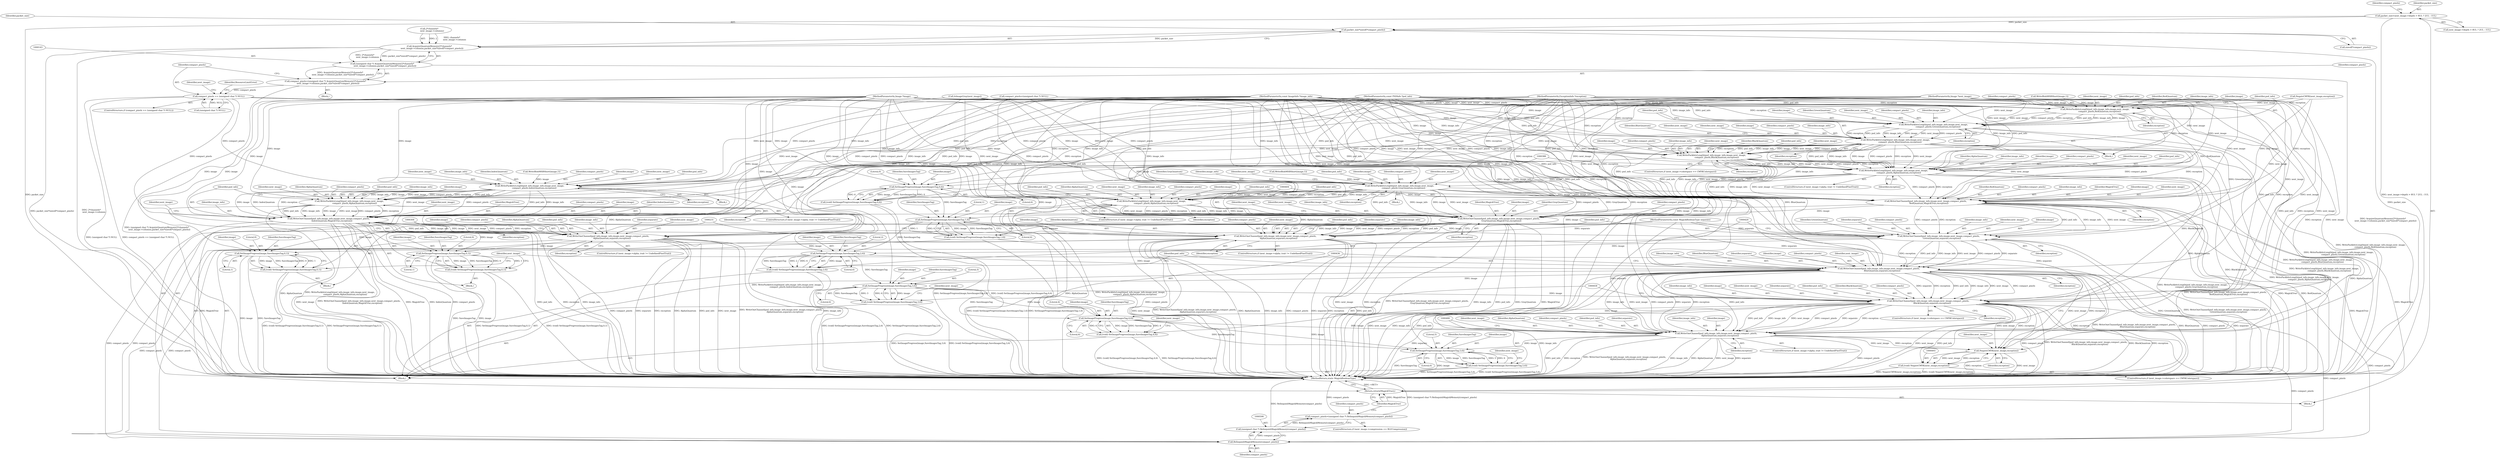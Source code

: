 digraph "1_ImageMagick_6f1879d498bcc5cce12fe0c5decb8dbc0f608e5d@API" {
"1000152" [label="(Call,packet_size*sizeof(*compact_pixels))"];
"1000118" [label="(Call,packet_size=next_image->depth > 8UL ? 2UL : 1UL)"];
"1000144" [label="(Call,AcquireQuantumMemory(2*channels*\n        next_image->columns,packet_size*sizeof(*compact_pixels)))"];
"1000142" [label="(Call,(unsigned char *) AcquireQuantumMemory(2*channels*\n        next_image->columns,packet_size*sizeof(*compact_pixels)))"];
"1000140" [label="(Call,compact_pixels=(unsigned char *) AcquireQuantumMemory(2*channels*\n        next_image->columns,packet_size*sizeof(*compact_pixels)))"];
"1000158" [label="(Call,compact_pixels == (unsigned char *) NULL)"];
"1000184" [label="(Call,WritePackbitsLength(psd_info,image_info,image,next_image,\n            compact_pixels,GrayQuantum,exception))"];
"1000198" [label="(Call,WritePackbitsLength(psd_info,image_info,image,next_image,\n              compact_pixels,AlphaQuantum,exception))"];
"1000206" [label="(Call,WriteOneChannel(psd_info,image_info,image,next_image,compact_pixels,\n        GrayQuantum,MagickTrue,exception))"];
"1000221" [label="(Call,WriteOneChannel(psd_info,image_info,image,next_image,compact_pixels,\n          AlphaQuantum,separate,exception))"];
"1000232" [label="(Call,SetImageProgress(image,SaveImagesTag,0,1))"];
"1000230" [label="(Call,(void) SetImageProgress(image,SaveImagesTag,0,1))"];
"1000507" [label="(Call,RelinquishMagickMemory(compact_pixels))"];
"1000505" [label="(Call,(unsigned char *) RelinquishMagickMemory(compact_pixels))"];
"1000503" [label="(Call,compact_pixels=(unsigned char *) RelinquishMagickMemory(compact_pixels))"];
"1000509" [label="(Return,return(MagickTrue);)"];
"1000257" [label="(Call,WritePackbitsLength(psd_info,image_info,image,next_image,\n              compact_pixels,IndexQuantum,exception))"];
"1000271" [label="(Call,WritePackbitsLength(psd_info,image_info,image,next_image,\n                compact_pixels,AlphaQuantum,exception))"];
"1000279" [label="(Call,WriteOneChannel(psd_info,image_info,image,next_image,compact_pixels,\n          IndexQuantum,MagickTrue,exception))"];
"1000294" [label="(Call,WriteOneChannel(psd_info,image_info,image,next_image,compact_pixels,\n            AlphaQuantum,separate,exception))"];
"1000305" [label="(Call,SetImageProgress(image,SaveImagesTag,0,1))"];
"1000303" [label="(Call,(void) SetImageProgress(image,SaveImagesTag,0,1))"];
"1000335" [label="(Call,WritePackbitsLength(psd_info,image_info,image,next_image,\n              compact_pixels,RedQuantum,exception))"];
"1000343" [label="(Call,WritePackbitsLength(psd_info,image_info,image,next_image,\n              compact_pixels,GreenQuantum,exception))"];
"1000351" [label="(Call,WritePackbitsLength(psd_info,image_info,image,next_image,\n              compact_pixels,BlueQuantum,exception))"];
"1000365" [label="(Call,WritePackbitsLength(psd_info,image_info,image,next_image,\n                compact_pixels,BlackQuantum,exception))"];
"1000379" [label="(Call,WritePackbitsLength(psd_info,image_info,image,next_image,\n                compact_pixels,AlphaQuantum,exception))"];
"1000389" [label="(Call,SetImageProgress(image,SaveImagesTag,0,6))"];
"1000387" [label="(Call,(void) SetImageProgress(image,SaveImagesTag,0,6))"];
"1000394" [label="(Call,WriteOneChannel(psd_info,image_info,image,next_image,compact_pixels,\n          RedQuantum,MagickTrue,exception))"];
"1000405" [label="(Call,SetImageProgress(image,SaveImagesTag,1,6))"];
"1000403" [label="(Call,(void) SetImageProgress(image,SaveImagesTag,1,6))"];
"1000410" [label="(Call,WriteOneChannel(psd_info,image_info,image,next_image,compact_pixels,\n          GreenQuantum,separate,exception))"];
"1000421" [label="(Call,SetImageProgress(image,SaveImagesTag,2,6))"];
"1000419" [label="(Call,(void) SetImageProgress(image,SaveImagesTag,2,6))"];
"1000426" [label="(Call,WriteOneChannel(psd_info,image_info,image,next_image,compact_pixels,\n          BlueQuantum,separate,exception))"];
"1000437" [label="(Call,SetImageProgress(image,SaveImagesTag,3,6))"];
"1000435" [label="(Call,(void) SetImageProgress(image,SaveImagesTag,3,6))"];
"1000448" [label="(Call,WriteOneChannel(psd_info,image_info,image,next_image,compact_pixels,\n            BlackQuantum,separate,exception))"];
"1000459" [label="(Call,SetImageProgress(image,SaveImagesTag,4,6))"];
"1000457" [label="(Call,(void) SetImageProgress(image,SaveImagesTag,4,6))"];
"1000470" [label="(Call,WriteOneChannel(psd_info,image_info,image,next_image,compact_pixels,\n            AlphaQuantum,separate,exception))"];
"1000481" [label="(Call,SetImageProgress(image,SaveImagesTag,5,6))"];
"1000479" [label="(Call,(void) SetImageProgress(image,SaveImagesTag,5,6))"];
"1000494" [label="(Call,NegateCMYK(next_image,exception))"];
"1000492" [label="(Call,(void) NegateCMYK(next_image,exception))"];
"1000224" [label="(Identifier,image)"];
"1000204" [label="(Identifier,AlphaQuantum)"];
"1000227" [label="(Identifier,AlphaQuantum)"];
"1000283" [label="(Identifier,next_image)"];
"1000400" [label="(Identifier,RedQuantum)"];
"1000438" [label="(Identifier,image)"];
"1000385" [label="(Identifier,AlphaQuantum)"];
"1000226" [label="(Identifier,compact_pixels)"];
"1000275" [label="(Identifier,next_image)"];
"1000359" [label="(ControlStructure,if (next_image->colorspace == CMYKColorspace))"];
"1000279" [label="(Call,WriteOneChannel(psd_info,image_info,image,next_image,compact_pixels,\n          IndexQuantum,MagickTrue,exception))"];
"1000277" [label="(Identifier,AlphaQuantum)"];
"1000507" [label="(Call,RelinquishMagickMemory(compact_pixels))"];
"1000118" [label="(Call,packet_size=next_image->depth > 8UL ? 2UL : 1UL)"];
"1000367" [label="(Identifier,image_info)"];
"1000463" [label="(Literal,6)"];
"1000416" [label="(Identifier,GreenQuantum)"];
"1000203" [label="(Identifier,compact_pixels)"];
"1000492" [label="(Call,(void) NegateCMYK(next_image,exception))"];
"1000264" [label="(Identifier,exception)"];
"1000406" [label="(Identifier,image)"];
"1000399" [label="(Identifier,compact_pixels)"];
"1000386" [label="(Identifier,exception)"];
"1000484" [label="(Literal,5)"];
"1000257" [label="(Call,WritePackbitsLength(psd_info,image_info,image,next_image,\n              compact_pixels,IndexQuantum,exception))"];
"1000503" [label="(Call,compact_pixels=(unsigned char *) RelinquishMagickMemory(compact_pixels))"];
"1000335" [label="(Call,WritePackbitsLength(psd_info,image_info,image,next_image,\n              compact_pixels,RedQuantum,exception))"];
"1000357" [label="(Identifier,BlueQuantum)"];
"1000187" [label="(Identifier,image)"];
"1000417" [label="(Identifier,separate)"];
"1000129" [label="(Identifier,compact_pixels)"];
"1000272" [label="(Identifier,psd_info)"];
"1000369" [label="(Identifier,next_image)"];
"1000442" [label="(ControlStructure,if (next_image->colorspace == CMYKColorspace))"];
"1000510" [label="(Identifier,MagickTrue)"];
"1000472" [label="(Identifier,image_info)"];
"1000201" [label="(Identifier,image)"];
"1000302" [label="(Identifier,exception)"];
"1000428" [label="(Identifier,image_info)"];
"1000213" [label="(Identifier,MagickTrue)"];
"1000233" [label="(Identifier,image)"];
"1000301" [label="(Identifier,separate)"];
"1000405" [label="(Call,SetImageProgress(image,SaveImagesTag,1,6))"];
"1000432" [label="(Identifier,BlueQuantum)"];
"1000332" [label="(Call,WriteBlobMSBShort(image,1))"];
"1000139" [label="(Block,)"];
"1000260" [label="(Identifier,image)"];
"1000473" [label="(Identifier,image)"];
"1000371" [label="(Identifier,BlackQuantum)"];
"1000497" [label="(ControlStructure,if (next_image->compression == RLECompression))"];
"1000298" [label="(Identifier,next_image)"];
"1000362" [label="(Identifier,next_image)"];
"1000456" [label="(Identifier,exception)"];
"1000297" [label="(Identifier,image)"];
"1000450" [label="(Identifier,image_info)"];
"1000109" [label="(MethodParameterIn,const MagickBooleanType separate)"];
"1000268" [label="(Identifier,next_image)"];
"1000434" [label="(Identifier,exception)"];
"1000225" [label="(Identifier,next_image)"];
"1000308" [label="(Literal,0)"];
"1000188" [label="(Identifier,next_image)"];
"1000470" [label="(Call,WriteOneChannel(psd_info,image_info,image,next_image,compact_pixels,\n            AlphaQuantum,separate,exception))"];
"1000426" [label="(Call,WriteOneChannel(psd_info,image_info,image,next_image,compact_pixels,\n          BlueQuantum,separate,exception))"];
"1000355" [label="(Identifier,next_image)"];
"1000181" [label="(Call,WriteBlobMSBShort(image,1))"];
"1000222" [label="(Identifier,psd_info)"];
"1000486" [label="(ControlStructure,if (next_image->colorspace == CMYKColorspace))"];
"1000339" [label="(Identifier,next_image)"];
"1000185" [label="(Identifier,psd_info)"];
"1000199" [label="(Identifier,psd_info)"];
"1000423" [label="(Identifier,SaveImagesTag)"];
"1000460" [label="(Identifier,image)"];
"1000209" [label="(Identifier,image)"];
"1000258" [label="(Identifier,psd_info)"];
"1000299" [label="(Identifier,compact_pixels)"];
"1000496" [label="(Identifier,exception)"];
"1000336" [label="(Identifier,psd_info)"];
"1000265" [label="(ControlStructure,if (next_image->alpha_trait != UndefinedPixelTrait))"];
"1000366" [label="(Identifier,psd_info)"];
"1000329" [label="(Block,)"];
"1000168" [label="(Call,IsImageGray(next_image))"];
"1000433" [label="(Identifier,separate)"];
"1000286" [label="(Identifier,MagickTrue)"];
"1000152" [label="(Call,packet_size*sizeof(*compact_pixels))"];
"1000424" [label="(Literal,2)"];
"1000212" [label="(Identifier,GrayQuantum)"];
"1000381" [label="(Identifier,image_info)"];
"1000119" [label="(Identifier,packet_size)"];
"1000230" [label="(Call,(void) SetImageProgress(image,SaveImagesTag,0,1))"];
"1000429" [label="(Identifier,image)"];
"1000159" [label="(Identifier,compact_pixels)"];
"1000198" [label="(Call,WritePackbitsLength(psd_info,image_info,image,next_image,\n              compact_pixels,AlphaQuantum,exception))"];
"1000191" [label="(Identifier,exception)"];
"1000120" [label="(Call,next_image->depth > 8UL ? 2UL : 1UL)"];
"1000140" [label="(Call,compact_pixels=(unsigned char *) AcquireQuantumMemory(2*channels*\n        next_image->columns,packet_size*sizeof(*compact_pixels)))"];
"1000105" [label="(MethodParameterIn,const PSDInfo *psd_info)"];
"1000505" [label="(Call,(unsigned char *) RelinquishMagickMemory(compact_pixels))"];
"1000261" [label="(Identifier,next_image)"];
"1000439" [label="(Identifier,SaveImagesTag)"];
"1000418" [label="(Identifier,exception)"];
"1000485" [label="(Literal,6)"];
"1000157" [label="(ControlStructure,if (compact_pixels == (unsigned char *) NULL))"];
"1000392" [label="(Literal,0)"];
"1000415" [label="(Identifier,compact_pixels)"];
"1000341" [label="(Identifier,RedQuantum)"];
"1000144" [label="(Call,AcquireQuantumMemory(2*channels*\n        next_image->columns,packet_size*sizeof(*compact_pixels)))"];
"1000229" [label="(Identifier,exception)"];
"1000500" [label="(Identifier,next_image)"];
"1000345" [label="(Identifier,image_info)"];
"1000259" [label="(Identifier,image_info)"];
"1000410" [label="(Call,WriteOneChannel(psd_info,image_info,image,next_image,compact_pixels,\n          GreenQuantum,separate,exception))"];
"1000419" [label="(Call,(void) SetImageProgress(image,SaveImagesTag,2,6))"];
"1000189" [label="(Identifier,compact_pixels)"];
"1000376" [label="(Identifier,next_image)"];
"1000107" [label="(MethodParameterIn,Image *image)"];
"1000382" [label="(Identifier,image)"];
"1000384" [label="(Identifier,compact_pixels)"];
"1000235" [label="(Literal,0)"];
"1000387" [label="(Call,(void) SetImageProgress(image,SaveImagesTag,0,6))"];
"1000306" [label="(Identifier,image)"];
"1000284" [label="(Identifier,compact_pixels)"];
"1000352" [label="(Identifier,psd_info)"];
"1000282" [label="(Identifier,image)"];
"1000437" [label="(Call,SetImageProgress(image,SaveImagesTag,3,6))"];
"1000228" [label="(Identifier,separate)"];
"1000153" [label="(Identifier,packet_size)"];
"1000300" [label="(Identifier,AlphaQuantum)"];
"1000287" [label="(Identifier,exception)"];
"1000303" [label="(Call,(void) SetImageProgress(image,SaveImagesTag,0,1))"];
"1000232" [label="(Call,SetImageProgress(image,SaveImagesTag,0,1))"];
"1000350" [label="(Identifier,exception)"];
"1000511" [label="(MethodReturn,static MagickBooleanType)"];
"1000154" [label="(Call,sizeof(*compact_pixels))"];
"1000412" [label="(Identifier,image_info)"];
"1000396" [label="(Identifier,image_info)"];
"1000448" [label="(Call,WriteOneChannel(psd_info,image_info,image,next_image,compact_pixels,\n            BlackQuantum,separate,exception))"];
"1000305" [label="(Call,SetImageProgress(image,SaveImagesTag,0,1))"];
"1000427" [label="(Identifier,psd_info)"];
"1000393" [label="(Literal,6)"];
"1000474" [label="(Identifier,next_image)"];
"1000451" [label="(Identifier,image)"];
"1000169" [label="(Identifier,next_image)"];
"1000379" [label="(Call,WritePackbitsLength(psd_info,image_info,image,next_image,\n                compact_pixels,AlphaQuantum,exception))"];
"1000459" [label="(Call,SetImageProgress(image,SaveImagesTag,4,6))"];
"1000263" [label="(Identifier,IndexQuantum)"];
"1000190" [label="(Identifier,GrayQuantum)"];
"1000452" [label="(Identifier,next_image)"];
"1000440" [label="(Literal,3)"];
"1000409" [label="(Literal,6)"];
"1000254" [label="(Call,WriteBlobMSBShort(image,1))"];
"1000455" [label="(Identifier,separate)"];
"1000461" [label="(Identifier,SaveImagesTag)"];
"1000285" [label="(Identifier,IndexQuantum)"];
"1000291" [label="(Identifier,next_image)"];
"1000476" [label="(Identifier,AlphaQuantum)"];
"1000141" [label="(Identifier,compact_pixels)"];
"1000200" [label="(Identifier,image_info)"];
"1000186" [label="(Identifier,image_info)"];
"1000184" [label="(Call,WritePackbitsLength(psd_info,image_info,image,next_image,\n            compact_pixels,GrayQuantum,exception))"];
"1000411" [label="(Identifier,psd_info)"];
"1000309" [label="(Literal,1)"];
"1000435" [label="(Call,(void) SetImageProgress(image,SaveImagesTag,3,6))"];
"1000195" [label="(Identifier,next_image)"];
"1000342" [label="(Identifier,exception)"];
"1000343" [label="(Call,WritePackbitsLength(psd_info,image_info,image,next_image,\n              compact_pixels,GreenQuantum,exception))"];
"1000383" [label="(Identifier,next_image)"];
"1000380" [label="(Identifier,psd_info)"];
"1000337" [label="(Identifier,image_info)"];
"1000142" [label="(Call,(unsigned char *) AcquireQuantumMemory(2*channels*\n        next_image->columns,packet_size*sizeof(*compact_pixels)))"];
"1000110" [label="(MethodParameterIn,ExceptionInfo *exception)"];
"1000441" [label="(Literal,6)"];
"1000211" [label="(Identifier,compact_pixels)"];
"1000344" [label="(Identifier,psd_info)"];
"1000234" [label="(Identifier,SaveImagesTag)"];
"1000489" [label="(Identifier,next_image)"];
"1000108" [label="(MethodParameterIn,Image *next_image)"];
"1000475" [label="(Identifier,compact_pixels)"];
"1000244" [label="(Block,)"];
"1000478" [label="(Identifier,exception)"];
"1000431" [label="(Identifier,compact_pixels)"];
"1000407" [label="(Identifier,SaveImagesTag)"];
"1000351" [label="(Call,WritePackbitsLength(psd_info,image_info,image,next_image,\n              compact_pixels,BlueQuantum,exception))"];
"1000494" [label="(Call,NegateCMYK(next_image,exception))"];
"1000483" [label="(Identifier,SaveImagesTag)"];
"1000158" [label="(Call,compact_pixels == (unsigned char *) NULL)"];
"1000346" [label="(Identifier,image)"];
"1000271" [label="(Call,WritePackbitsLength(psd_info,image_info,image,next_image,\n                compact_pixels,AlphaQuantum,exception))"];
"1000349" [label="(Identifier,GreenQuantum)"];
"1000479" [label="(Call,(void) SetImageProgress(image,SaveImagesTag,5,6))"];
"1000223" [label="(Identifier,image_info)"];
"1000445" [label="(Identifier,next_image)"];
"1000365" [label="(Call,WritePackbitsLength(psd_info,image_info,image,next_image,\n                compact_pixels,BlackQuantum,exception))"];
"1000401" [label="(Identifier,MagickTrue)"];
"1000467" [label="(Identifier,next_image)"];
"1000495" [label="(Identifier,next_image)"];
"1000394" [label="(Call,WriteOneChannel(psd_info,image_info,image,next_image,compact_pixels,\n          RedQuantum,MagickTrue,exception))"];
"1000471" [label="(Identifier,psd_info)"];
"1000449" [label="(Identifier,psd_info)"];
"1000207" [label="(Identifier,psd_info)"];
"1000276" [label="(Identifier,compact_pixels)"];
"1000391" [label="(Identifier,SaveImagesTag)"];
"1000262" [label="(Identifier,compact_pixels)"];
"1000320" [label="(Call,NegateCMYK(next_image,exception))"];
"1000347" [label="(Identifier,next_image)"];
"1000414" [label="(Identifier,next_image)"];
"1000294" [label="(Call,WriteOneChannel(psd_info,image_info,image,next_image,compact_pixels,\n            AlphaQuantum,separate,exception))"];
"1000288" [label="(ControlStructure,if (next_image->alpha_trait != UndefinedPixelTrait))"];
"1000338" [label="(Identifier,image)"];
"1000464" [label="(ControlStructure,if (next_image->alpha_trait != UndefinedPixelTrait))"];
"1000192" [label="(ControlStructure,if (next_image->alpha_trait != UndefinedPixelTrait))"];
"1000477" [label="(Identifier,separate)"];
"1000280" [label="(Identifier,psd_info)"];
"1000128" [label="(Call,compact_pixels=(unsigned char *) NULL)"];
"1000348" [label="(Identifier,compact_pixels)"];
"1000372" [label="(Identifier,exception)"];
"1000218" [label="(Identifier,next_image)"];
"1000454" [label="(Identifier,BlackQuantum)"];
"1000389" [label="(Call,SetImageProgress(image,SaveImagesTag,0,6))"];
"1000210" [label="(Identifier,next_image)"];
"1000368" [label="(Identifier,image)"];
"1000509" [label="(Return,return(MagickTrue);)"];
"1000295" [label="(Identifier,psd_info)"];
"1000390" [label="(Identifier,image)"];
"1000296" [label="(Identifier,image_info)"];
"1000354" [label="(Identifier,image)"];
"1000164" [label="(Identifier,ResourceLimitError)"];
"1000508" [label="(Identifier,compact_pixels)"];
"1000251" [label="(Block,)"];
"1000453" [label="(Identifier,compact_pixels)"];
"1000145" [label="(Call,2*channels*\n        next_image->columns)"];
"1000171" [label="(Block,)"];
"1000408" [label="(Literal,1)"];
"1000214" [label="(Identifier,exception)"];
"1000311" [label="(Block,)"];
"1000395" [label="(Identifier,psd_info)"];
"1000178" [label="(Block,)"];
"1000397" [label="(Identifier,image)"];
"1000281" [label="(Identifier,image_info)"];
"1000205" [label="(Identifier,exception)"];
"1000402" [label="(Identifier,exception)"];
"1000457" [label="(Call,(void) SetImageProgress(image,SaveImagesTag,4,6))"];
"1000236" [label="(Literal,1)"];
"1000370" [label="(Identifier,compact_pixels)"];
"1000413" [label="(Identifier,image)"];
"1000106" [label="(MethodParameterIn,const ImageInfo *image_info)"];
"1000273" [label="(Identifier,image_info)"];
"1000111" [label="(Block,)"];
"1000358" [label="(Identifier,exception)"];
"1000221" [label="(Call,WriteOneChannel(psd_info,image_info,image,next_image,compact_pixels,\n          AlphaQuantum,separate,exception))"];
"1000356" [label="(Identifier,compact_pixels)"];
"1000373" [label="(ControlStructure,if (next_image->alpha_trait != UndefinedPixelTrait))"];
"1000215" [label="(ControlStructure,if (next_image->alpha_trait != UndefinedPixelTrait))"];
"1000425" [label="(Literal,6)"];
"1000206" [label="(Call,WriteOneChannel(psd_info,image_info,image,next_image,compact_pixels,\n        GrayQuantum,MagickTrue,exception))"];
"1000482" [label="(Identifier,image)"];
"1000340" [label="(Identifier,compact_pixels)"];
"1000504" [label="(Identifier,compact_pixels)"];
"1000421" [label="(Call,SetImageProgress(image,SaveImagesTag,2,6))"];
"1000430" [label="(Identifier,next_image)"];
"1000398" [label="(Identifier,next_image)"];
"1000422" [label="(Identifier,image)"];
"1000208" [label="(Identifier,image_info)"];
"1000278" [label="(Identifier,exception)"];
"1000160" [label="(Call,(unsigned char *) NULL)"];
"1000307" [label="(Identifier,SaveImagesTag)"];
"1000353" [label="(Identifier,image_info)"];
"1000202" [label="(Identifier,next_image)"];
"1000462" [label="(Literal,4)"];
"1000481" [label="(Call,SetImageProgress(image,SaveImagesTag,5,6))"];
"1000403" [label="(Call,(void) SetImageProgress(image,SaveImagesTag,1,6))"];
"1000274" [label="(Identifier,image)"];
"1000152" -> "1000144"  [label="AST: "];
"1000152" -> "1000154"  [label="CFG: "];
"1000153" -> "1000152"  [label="AST: "];
"1000154" -> "1000152"  [label="AST: "];
"1000144" -> "1000152"  [label="CFG: "];
"1000152" -> "1000511"  [label="DDG: packet_size"];
"1000152" -> "1000144"  [label="DDG: packet_size"];
"1000118" -> "1000152"  [label="DDG: packet_size"];
"1000118" -> "1000111"  [label="AST: "];
"1000118" -> "1000120"  [label="CFG: "];
"1000119" -> "1000118"  [label="AST: "];
"1000120" -> "1000118"  [label="AST: "];
"1000129" -> "1000118"  [label="CFG: "];
"1000118" -> "1000511"  [label="DDG: next_image->depth > 8UL ? 2UL : 1UL"];
"1000118" -> "1000511"  [label="DDG: packet_size"];
"1000144" -> "1000142"  [label="AST: "];
"1000145" -> "1000144"  [label="AST: "];
"1000142" -> "1000144"  [label="CFG: "];
"1000144" -> "1000511"  [label="DDG: packet_size*sizeof(*compact_pixels)"];
"1000144" -> "1000511"  [label="DDG: 2*channels*\n        next_image->columns"];
"1000144" -> "1000142"  [label="DDG: 2*channels*\n        next_image->columns"];
"1000144" -> "1000142"  [label="DDG: packet_size*sizeof(*compact_pixels)"];
"1000145" -> "1000144"  [label="DDG: 2"];
"1000145" -> "1000144"  [label="DDG: channels*\n        next_image->columns"];
"1000142" -> "1000140"  [label="AST: "];
"1000143" -> "1000142"  [label="AST: "];
"1000140" -> "1000142"  [label="CFG: "];
"1000142" -> "1000511"  [label="DDG: AcquireQuantumMemory(2*channels*\n        next_image->columns,packet_size*sizeof(*compact_pixels))"];
"1000142" -> "1000140"  [label="DDG: AcquireQuantumMemory(2*channels*\n        next_image->columns,packet_size*sizeof(*compact_pixels))"];
"1000140" -> "1000139"  [label="AST: "];
"1000141" -> "1000140"  [label="AST: "];
"1000159" -> "1000140"  [label="CFG: "];
"1000140" -> "1000511"  [label="DDG: (unsigned char *) AcquireQuantumMemory(2*channels*\n        next_image->columns,packet_size*sizeof(*compact_pixels))"];
"1000140" -> "1000158"  [label="DDG: compact_pixels"];
"1000158" -> "1000157"  [label="AST: "];
"1000158" -> "1000160"  [label="CFG: "];
"1000159" -> "1000158"  [label="AST: "];
"1000160" -> "1000158"  [label="AST: "];
"1000164" -> "1000158"  [label="CFG: "];
"1000169" -> "1000158"  [label="CFG: "];
"1000158" -> "1000511"  [label="DDG: (unsigned char *) NULL"];
"1000158" -> "1000511"  [label="DDG: compact_pixels == (unsigned char *) NULL"];
"1000160" -> "1000158"  [label="DDG: NULL"];
"1000158" -> "1000184"  [label="DDG: compact_pixels"];
"1000158" -> "1000206"  [label="DDG: compact_pixels"];
"1000158" -> "1000257"  [label="DDG: compact_pixels"];
"1000158" -> "1000279"  [label="DDG: compact_pixels"];
"1000158" -> "1000335"  [label="DDG: compact_pixels"];
"1000158" -> "1000394"  [label="DDG: compact_pixels"];
"1000184" -> "1000178"  [label="AST: "];
"1000184" -> "1000191"  [label="CFG: "];
"1000185" -> "1000184"  [label="AST: "];
"1000186" -> "1000184"  [label="AST: "];
"1000187" -> "1000184"  [label="AST: "];
"1000188" -> "1000184"  [label="AST: "];
"1000189" -> "1000184"  [label="AST: "];
"1000190" -> "1000184"  [label="AST: "];
"1000191" -> "1000184"  [label="AST: "];
"1000195" -> "1000184"  [label="CFG: "];
"1000184" -> "1000511"  [label="DDG: WritePackbitsLength(psd_info,image_info,image,next_image,\n            compact_pixels,GrayQuantum,exception)"];
"1000105" -> "1000184"  [label="DDG: psd_info"];
"1000106" -> "1000184"  [label="DDG: image_info"];
"1000181" -> "1000184"  [label="DDG: image"];
"1000107" -> "1000184"  [label="DDG: image"];
"1000168" -> "1000184"  [label="DDG: next_image"];
"1000108" -> "1000184"  [label="DDG: next_image"];
"1000128" -> "1000184"  [label="DDG: compact_pixels"];
"1000110" -> "1000184"  [label="DDG: exception"];
"1000184" -> "1000198"  [label="DDG: psd_info"];
"1000184" -> "1000198"  [label="DDG: image_info"];
"1000184" -> "1000198"  [label="DDG: image"];
"1000184" -> "1000198"  [label="DDG: next_image"];
"1000184" -> "1000198"  [label="DDG: compact_pixels"];
"1000184" -> "1000198"  [label="DDG: exception"];
"1000184" -> "1000206"  [label="DDG: psd_info"];
"1000184" -> "1000206"  [label="DDG: image_info"];
"1000184" -> "1000206"  [label="DDG: image"];
"1000184" -> "1000206"  [label="DDG: next_image"];
"1000184" -> "1000206"  [label="DDG: compact_pixels"];
"1000184" -> "1000206"  [label="DDG: GrayQuantum"];
"1000184" -> "1000206"  [label="DDG: exception"];
"1000198" -> "1000192"  [label="AST: "];
"1000198" -> "1000205"  [label="CFG: "];
"1000199" -> "1000198"  [label="AST: "];
"1000200" -> "1000198"  [label="AST: "];
"1000201" -> "1000198"  [label="AST: "];
"1000202" -> "1000198"  [label="AST: "];
"1000203" -> "1000198"  [label="AST: "];
"1000204" -> "1000198"  [label="AST: "];
"1000205" -> "1000198"  [label="AST: "];
"1000207" -> "1000198"  [label="CFG: "];
"1000198" -> "1000511"  [label="DDG: AlphaQuantum"];
"1000198" -> "1000511"  [label="DDG: WritePackbitsLength(psd_info,image_info,image,next_image,\n              compact_pixels,AlphaQuantum,exception)"];
"1000105" -> "1000198"  [label="DDG: psd_info"];
"1000106" -> "1000198"  [label="DDG: image_info"];
"1000107" -> "1000198"  [label="DDG: image"];
"1000108" -> "1000198"  [label="DDG: next_image"];
"1000110" -> "1000198"  [label="DDG: exception"];
"1000198" -> "1000206"  [label="DDG: psd_info"];
"1000198" -> "1000206"  [label="DDG: image_info"];
"1000198" -> "1000206"  [label="DDG: image"];
"1000198" -> "1000206"  [label="DDG: next_image"];
"1000198" -> "1000206"  [label="DDG: compact_pixels"];
"1000198" -> "1000206"  [label="DDG: exception"];
"1000198" -> "1000221"  [label="DDG: AlphaQuantum"];
"1000206" -> "1000171"  [label="AST: "];
"1000206" -> "1000214"  [label="CFG: "];
"1000207" -> "1000206"  [label="AST: "];
"1000208" -> "1000206"  [label="AST: "];
"1000209" -> "1000206"  [label="AST: "];
"1000210" -> "1000206"  [label="AST: "];
"1000211" -> "1000206"  [label="AST: "];
"1000212" -> "1000206"  [label="AST: "];
"1000213" -> "1000206"  [label="AST: "];
"1000214" -> "1000206"  [label="AST: "];
"1000218" -> "1000206"  [label="CFG: "];
"1000206" -> "1000511"  [label="DDG: next_image"];
"1000206" -> "1000511"  [label="DDG: exception"];
"1000206" -> "1000511"  [label="DDG: WriteOneChannel(psd_info,image_info,image,next_image,compact_pixels,\n        GrayQuantum,MagickTrue,exception)"];
"1000206" -> "1000511"  [label="DDG: image_info"];
"1000206" -> "1000511"  [label="DDG: psd_info"];
"1000206" -> "1000511"  [label="DDG: GrayQuantum"];
"1000206" -> "1000511"  [label="DDG: MagickTrue"];
"1000206" -> "1000511"  [label="DDG: compact_pixels"];
"1000105" -> "1000206"  [label="DDG: psd_info"];
"1000106" -> "1000206"  [label="DDG: image_info"];
"1000107" -> "1000206"  [label="DDG: image"];
"1000168" -> "1000206"  [label="DDG: next_image"];
"1000108" -> "1000206"  [label="DDG: next_image"];
"1000128" -> "1000206"  [label="DDG: compact_pixels"];
"1000110" -> "1000206"  [label="DDG: exception"];
"1000206" -> "1000221"  [label="DDG: psd_info"];
"1000206" -> "1000221"  [label="DDG: image_info"];
"1000206" -> "1000221"  [label="DDG: image"];
"1000206" -> "1000221"  [label="DDG: next_image"];
"1000206" -> "1000221"  [label="DDG: compact_pixels"];
"1000206" -> "1000221"  [label="DDG: exception"];
"1000206" -> "1000232"  [label="DDG: image"];
"1000206" -> "1000507"  [label="DDG: compact_pixels"];
"1000206" -> "1000509"  [label="DDG: MagickTrue"];
"1000221" -> "1000215"  [label="AST: "];
"1000221" -> "1000229"  [label="CFG: "];
"1000222" -> "1000221"  [label="AST: "];
"1000223" -> "1000221"  [label="AST: "];
"1000224" -> "1000221"  [label="AST: "];
"1000225" -> "1000221"  [label="AST: "];
"1000226" -> "1000221"  [label="AST: "];
"1000227" -> "1000221"  [label="AST: "];
"1000228" -> "1000221"  [label="AST: "];
"1000229" -> "1000221"  [label="AST: "];
"1000231" -> "1000221"  [label="CFG: "];
"1000221" -> "1000511"  [label="DDG: next_image"];
"1000221" -> "1000511"  [label="DDG: WriteOneChannel(psd_info,image_info,image,next_image,compact_pixels,\n          AlphaQuantum,separate,exception)"];
"1000221" -> "1000511"  [label="DDG: AlphaQuantum"];
"1000221" -> "1000511"  [label="DDG: image_info"];
"1000221" -> "1000511"  [label="DDG: compact_pixels"];
"1000221" -> "1000511"  [label="DDG: separate"];
"1000221" -> "1000511"  [label="DDG: exception"];
"1000221" -> "1000511"  [label="DDG: psd_info"];
"1000105" -> "1000221"  [label="DDG: psd_info"];
"1000106" -> "1000221"  [label="DDG: image_info"];
"1000107" -> "1000221"  [label="DDG: image"];
"1000108" -> "1000221"  [label="DDG: next_image"];
"1000109" -> "1000221"  [label="DDG: separate"];
"1000110" -> "1000221"  [label="DDG: exception"];
"1000221" -> "1000232"  [label="DDG: image"];
"1000221" -> "1000507"  [label="DDG: compact_pixels"];
"1000232" -> "1000230"  [label="AST: "];
"1000232" -> "1000236"  [label="CFG: "];
"1000233" -> "1000232"  [label="AST: "];
"1000234" -> "1000232"  [label="AST: "];
"1000235" -> "1000232"  [label="AST: "];
"1000236" -> "1000232"  [label="AST: "];
"1000230" -> "1000232"  [label="CFG: "];
"1000232" -> "1000511"  [label="DDG: image"];
"1000232" -> "1000511"  [label="DDG: SaveImagesTag"];
"1000232" -> "1000230"  [label="DDG: image"];
"1000232" -> "1000230"  [label="DDG: SaveImagesTag"];
"1000232" -> "1000230"  [label="DDG: 0"];
"1000232" -> "1000230"  [label="DDG: 1"];
"1000107" -> "1000232"  [label="DDG: image"];
"1000230" -> "1000171"  [label="AST: "];
"1000231" -> "1000230"  [label="AST: "];
"1000500" -> "1000230"  [label="CFG: "];
"1000230" -> "1000511"  [label="DDG: SetImageProgress(image,SaveImagesTag,0,1)"];
"1000230" -> "1000511"  [label="DDG: (void) SetImageProgress(image,SaveImagesTag,0,1)"];
"1000507" -> "1000505"  [label="AST: "];
"1000507" -> "1000508"  [label="CFG: "];
"1000508" -> "1000507"  [label="AST: "];
"1000505" -> "1000507"  [label="CFG: "];
"1000507" -> "1000505"  [label="DDG: compact_pixels"];
"1000279" -> "1000507"  [label="DDG: compact_pixels"];
"1000470" -> "1000507"  [label="DDG: compact_pixels"];
"1000426" -> "1000507"  [label="DDG: compact_pixels"];
"1000448" -> "1000507"  [label="DDG: compact_pixels"];
"1000294" -> "1000507"  [label="DDG: compact_pixels"];
"1000505" -> "1000503"  [label="AST: "];
"1000506" -> "1000505"  [label="AST: "];
"1000503" -> "1000505"  [label="CFG: "];
"1000505" -> "1000511"  [label="DDG: RelinquishMagickMemory(compact_pixels)"];
"1000505" -> "1000503"  [label="DDG: RelinquishMagickMemory(compact_pixels)"];
"1000503" -> "1000497"  [label="AST: "];
"1000504" -> "1000503"  [label="AST: "];
"1000510" -> "1000503"  [label="CFG: "];
"1000503" -> "1000511"  [label="DDG: (unsigned char *) RelinquishMagickMemory(compact_pixels)"];
"1000503" -> "1000511"  [label="DDG: compact_pixels"];
"1000509" -> "1000111"  [label="AST: "];
"1000509" -> "1000510"  [label="CFG: "];
"1000510" -> "1000509"  [label="AST: "];
"1000511" -> "1000509"  [label="CFG: "];
"1000509" -> "1000511"  [label="DDG: <RET>"];
"1000510" -> "1000509"  [label="DDG: MagickTrue"];
"1000279" -> "1000509"  [label="DDG: MagickTrue"];
"1000394" -> "1000509"  [label="DDG: MagickTrue"];
"1000257" -> "1000251"  [label="AST: "];
"1000257" -> "1000264"  [label="CFG: "];
"1000258" -> "1000257"  [label="AST: "];
"1000259" -> "1000257"  [label="AST: "];
"1000260" -> "1000257"  [label="AST: "];
"1000261" -> "1000257"  [label="AST: "];
"1000262" -> "1000257"  [label="AST: "];
"1000263" -> "1000257"  [label="AST: "];
"1000264" -> "1000257"  [label="AST: "];
"1000268" -> "1000257"  [label="CFG: "];
"1000257" -> "1000511"  [label="DDG: WritePackbitsLength(psd_info,image_info,image,next_image,\n              compact_pixels,IndexQuantum,exception)"];
"1000105" -> "1000257"  [label="DDG: psd_info"];
"1000106" -> "1000257"  [label="DDG: image_info"];
"1000254" -> "1000257"  [label="DDG: image"];
"1000107" -> "1000257"  [label="DDG: image"];
"1000168" -> "1000257"  [label="DDG: next_image"];
"1000108" -> "1000257"  [label="DDG: next_image"];
"1000128" -> "1000257"  [label="DDG: compact_pixels"];
"1000110" -> "1000257"  [label="DDG: exception"];
"1000257" -> "1000271"  [label="DDG: psd_info"];
"1000257" -> "1000271"  [label="DDG: image_info"];
"1000257" -> "1000271"  [label="DDG: image"];
"1000257" -> "1000271"  [label="DDG: next_image"];
"1000257" -> "1000271"  [label="DDG: compact_pixels"];
"1000257" -> "1000271"  [label="DDG: exception"];
"1000257" -> "1000279"  [label="DDG: psd_info"];
"1000257" -> "1000279"  [label="DDG: image_info"];
"1000257" -> "1000279"  [label="DDG: image"];
"1000257" -> "1000279"  [label="DDG: next_image"];
"1000257" -> "1000279"  [label="DDG: compact_pixels"];
"1000257" -> "1000279"  [label="DDG: IndexQuantum"];
"1000257" -> "1000279"  [label="DDG: exception"];
"1000271" -> "1000265"  [label="AST: "];
"1000271" -> "1000278"  [label="CFG: "];
"1000272" -> "1000271"  [label="AST: "];
"1000273" -> "1000271"  [label="AST: "];
"1000274" -> "1000271"  [label="AST: "];
"1000275" -> "1000271"  [label="AST: "];
"1000276" -> "1000271"  [label="AST: "];
"1000277" -> "1000271"  [label="AST: "];
"1000278" -> "1000271"  [label="AST: "];
"1000280" -> "1000271"  [label="CFG: "];
"1000271" -> "1000511"  [label="DDG: AlphaQuantum"];
"1000271" -> "1000511"  [label="DDG: WritePackbitsLength(psd_info,image_info,image,next_image,\n                compact_pixels,AlphaQuantum,exception)"];
"1000105" -> "1000271"  [label="DDG: psd_info"];
"1000106" -> "1000271"  [label="DDG: image_info"];
"1000107" -> "1000271"  [label="DDG: image"];
"1000108" -> "1000271"  [label="DDG: next_image"];
"1000110" -> "1000271"  [label="DDG: exception"];
"1000271" -> "1000279"  [label="DDG: psd_info"];
"1000271" -> "1000279"  [label="DDG: image_info"];
"1000271" -> "1000279"  [label="DDG: image"];
"1000271" -> "1000279"  [label="DDG: next_image"];
"1000271" -> "1000279"  [label="DDG: compact_pixels"];
"1000271" -> "1000279"  [label="DDG: exception"];
"1000271" -> "1000294"  [label="DDG: AlphaQuantum"];
"1000279" -> "1000244"  [label="AST: "];
"1000279" -> "1000287"  [label="CFG: "];
"1000280" -> "1000279"  [label="AST: "];
"1000281" -> "1000279"  [label="AST: "];
"1000282" -> "1000279"  [label="AST: "];
"1000283" -> "1000279"  [label="AST: "];
"1000284" -> "1000279"  [label="AST: "];
"1000285" -> "1000279"  [label="AST: "];
"1000286" -> "1000279"  [label="AST: "];
"1000287" -> "1000279"  [label="AST: "];
"1000291" -> "1000279"  [label="CFG: "];
"1000279" -> "1000511"  [label="DDG: MagickTrue"];
"1000279" -> "1000511"  [label="DDG: IndexQuantum"];
"1000279" -> "1000511"  [label="DDG: compact_pixels"];
"1000279" -> "1000511"  [label="DDG: psd_info"];
"1000279" -> "1000511"  [label="DDG: exception"];
"1000279" -> "1000511"  [label="DDG: image_info"];
"1000279" -> "1000511"  [label="DDG: next_image"];
"1000279" -> "1000511"  [label="DDG: WriteOneChannel(psd_info,image_info,image,next_image,compact_pixels,\n          IndexQuantum,MagickTrue,exception)"];
"1000105" -> "1000279"  [label="DDG: psd_info"];
"1000106" -> "1000279"  [label="DDG: image_info"];
"1000107" -> "1000279"  [label="DDG: image"];
"1000168" -> "1000279"  [label="DDG: next_image"];
"1000108" -> "1000279"  [label="DDG: next_image"];
"1000128" -> "1000279"  [label="DDG: compact_pixels"];
"1000110" -> "1000279"  [label="DDG: exception"];
"1000279" -> "1000294"  [label="DDG: psd_info"];
"1000279" -> "1000294"  [label="DDG: image_info"];
"1000279" -> "1000294"  [label="DDG: image"];
"1000279" -> "1000294"  [label="DDG: next_image"];
"1000279" -> "1000294"  [label="DDG: compact_pixels"];
"1000279" -> "1000294"  [label="DDG: exception"];
"1000279" -> "1000305"  [label="DDG: image"];
"1000294" -> "1000288"  [label="AST: "];
"1000294" -> "1000302"  [label="CFG: "];
"1000295" -> "1000294"  [label="AST: "];
"1000296" -> "1000294"  [label="AST: "];
"1000297" -> "1000294"  [label="AST: "];
"1000298" -> "1000294"  [label="AST: "];
"1000299" -> "1000294"  [label="AST: "];
"1000300" -> "1000294"  [label="AST: "];
"1000301" -> "1000294"  [label="AST: "];
"1000302" -> "1000294"  [label="AST: "];
"1000304" -> "1000294"  [label="CFG: "];
"1000294" -> "1000511"  [label="DDG: next_image"];
"1000294" -> "1000511"  [label="DDG: WriteOneChannel(psd_info,image_info,image,next_image,compact_pixels,\n            AlphaQuantum,separate,exception)"];
"1000294" -> "1000511"  [label="DDG: image_info"];
"1000294" -> "1000511"  [label="DDG: compact_pixels"];
"1000294" -> "1000511"  [label="DDG: separate"];
"1000294" -> "1000511"  [label="DDG: exception"];
"1000294" -> "1000511"  [label="DDG: AlphaQuantum"];
"1000294" -> "1000511"  [label="DDG: psd_info"];
"1000105" -> "1000294"  [label="DDG: psd_info"];
"1000106" -> "1000294"  [label="DDG: image_info"];
"1000107" -> "1000294"  [label="DDG: image"];
"1000108" -> "1000294"  [label="DDG: next_image"];
"1000109" -> "1000294"  [label="DDG: separate"];
"1000110" -> "1000294"  [label="DDG: exception"];
"1000294" -> "1000305"  [label="DDG: image"];
"1000305" -> "1000303"  [label="AST: "];
"1000305" -> "1000309"  [label="CFG: "];
"1000306" -> "1000305"  [label="AST: "];
"1000307" -> "1000305"  [label="AST: "];
"1000308" -> "1000305"  [label="AST: "];
"1000309" -> "1000305"  [label="AST: "];
"1000303" -> "1000305"  [label="CFG: "];
"1000305" -> "1000511"  [label="DDG: SaveImagesTag"];
"1000305" -> "1000511"  [label="DDG: image"];
"1000305" -> "1000303"  [label="DDG: image"];
"1000305" -> "1000303"  [label="DDG: SaveImagesTag"];
"1000305" -> "1000303"  [label="DDG: 0"];
"1000305" -> "1000303"  [label="DDG: 1"];
"1000107" -> "1000305"  [label="DDG: image"];
"1000303" -> "1000244"  [label="AST: "];
"1000304" -> "1000303"  [label="AST: "];
"1000500" -> "1000303"  [label="CFG: "];
"1000303" -> "1000511"  [label="DDG: (void) SetImageProgress(image,SaveImagesTag,0,1)"];
"1000303" -> "1000511"  [label="DDG: SetImageProgress(image,SaveImagesTag,0,1)"];
"1000335" -> "1000329"  [label="AST: "];
"1000335" -> "1000342"  [label="CFG: "];
"1000336" -> "1000335"  [label="AST: "];
"1000337" -> "1000335"  [label="AST: "];
"1000338" -> "1000335"  [label="AST: "];
"1000339" -> "1000335"  [label="AST: "];
"1000340" -> "1000335"  [label="AST: "];
"1000341" -> "1000335"  [label="AST: "];
"1000342" -> "1000335"  [label="AST: "];
"1000344" -> "1000335"  [label="CFG: "];
"1000335" -> "1000511"  [label="DDG: WritePackbitsLength(psd_info,image_info,image,next_image,\n              compact_pixels,RedQuantum,exception)"];
"1000105" -> "1000335"  [label="DDG: psd_info"];
"1000106" -> "1000335"  [label="DDG: image_info"];
"1000332" -> "1000335"  [label="DDG: image"];
"1000107" -> "1000335"  [label="DDG: image"];
"1000168" -> "1000335"  [label="DDG: next_image"];
"1000320" -> "1000335"  [label="DDG: next_image"];
"1000320" -> "1000335"  [label="DDG: exception"];
"1000108" -> "1000335"  [label="DDG: next_image"];
"1000128" -> "1000335"  [label="DDG: compact_pixels"];
"1000110" -> "1000335"  [label="DDG: exception"];
"1000335" -> "1000343"  [label="DDG: psd_info"];
"1000335" -> "1000343"  [label="DDG: image_info"];
"1000335" -> "1000343"  [label="DDG: image"];
"1000335" -> "1000343"  [label="DDG: next_image"];
"1000335" -> "1000343"  [label="DDG: compact_pixels"];
"1000335" -> "1000343"  [label="DDG: exception"];
"1000335" -> "1000394"  [label="DDG: RedQuantum"];
"1000343" -> "1000329"  [label="AST: "];
"1000343" -> "1000350"  [label="CFG: "];
"1000344" -> "1000343"  [label="AST: "];
"1000345" -> "1000343"  [label="AST: "];
"1000346" -> "1000343"  [label="AST: "];
"1000347" -> "1000343"  [label="AST: "];
"1000348" -> "1000343"  [label="AST: "];
"1000349" -> "1000343"  [label="AST: "];
"1000350" -> "1000343"  [label="AST: "];
"1000352" -> "1000343"  [label="CFG: "];
"1000343" -> "1000511"  [label="DDG: WritePackbitsLength(psd_info,image_info,image,next_image,\n              compact_pixels,GreenQuantum,exception)"];
"1000105" -> "1000343"  [label="DDG: psd_info"];
"1000106" -> "1000343"  [label="DDG: image_info"];
"1000107" -> "1000343"  [label="DDG: image"];
"1000108" -> "1000343"  [label="DDG: next_image"];
"1000110" -> "1000343"  [label="DDG: exception"];
"1000343" -> "1000351"  [label="DDG: psd_info"];
"1000343" -> "1000351"  [label="DDG: image_info"];
"1000343" -> "1000351"  [label="DDG: image"];
"1000343" -> "1000351"  [label="DDG: next_image"];
"1000343" -> "1000351"  [label="DDG: compact_pixels"];
"1000343" -> "1000351"  [label="DDG: exception"];
"1000343" -> "1000410"  [label="DDG: GreenQuantum"];
"1000351" -> "1000329"  [label="AST: "];
"1000351" -> "1000358"  [label="CFG: "];
"1000352" -> "1000351"  [label="AST: "];
"1000353" -> "1000351"  [label="AST: "];
"1000354" -> "1000351"  [label="AST: "];
"1000355" -> "1000351"  [label="AST: "];
"1000356" -> "1000351"  [label="AST: "];
"1000357" -> "1000351"  [label="AST: "];
"1000358" -> "1000351"  [label="AST: "];
"1000362" -> "1000351"  [label="CFG: "];
"1000351" -> "1000511"  [label="DDG: WritePackbitsLength(psd_info,image_info,image,next_image,\n              compact_pixels,BlueQuantum,exception)"];
"1000105" -> "1000351"  [label="DDG: psd_info"];
"1000106" -> "1000351"  [label="DDG: image_info"];
"1000107" -> "1000351"  [label="DDG: image"];
"1000108" -> "1000351"  [label="DDG: next_image"];
"1000110" -> "1000351"  [label="DDG: exception"];
"1000351" -> "1000365"  [label="DDG: psd_info"];
"1000351" -> "1000365"  [label="DDG: image_info"];
"1000351" -> "1000365"  [label="DDG: image"];
"1000351" -> "1000365"  [label="DDG: next_image"];
"1000351" -> "1000365"  [label="DDG: compact_pixels"];
"1000351" -> "1000365"  [label="DDG: exception"];
"1000351" -> "1000379"  [label="DDG: psd_info"];
"1000351" -> "1000379"  [label="DDG: image_info"];
"1000351" -> "1000379"  [label="DDG: image"];
"1000351" -> "1000379"  [label="DDG: next_image"];
"1000351" -> "1000379"  [label="DDG: compact_pixels"];
"1000351" -> "1000379"  [label="DDG: exception"];
"1000351" -> "1000389"  [label="DDG: image"];
"1000351" -> "1000394"  [label="DDG: psd_info"];
"1000351" -> "1000394"  [label="DDG: image_info"];
"1000351" -> "1000394"  [label="DDG: next_image"];
"1000351" -> "1000394"  [label="DDG: compact_pixels"];
"1000351" -> "1000394"  [label="DDG: exception"];
"1000351" -> "1000426"  [label="DDG: BlueQuantum"];
"1000365" -> "1000359"  [label="AST: "];
"1000365" -> "1000372"  [label="CFG: "];
"1000366" -> "1000365"  [label="AST: "];
"1000367" -> "1000365"  [label="AST: "];
"1000368" -> "1000365"  [label="AST: "];
"1000369" -> "1000365"  [label="AST: "];
"1000370" -> "1000365"  [label="AST: "];
"1000371" -> "1000365"  [label="AST: "];
"1000372" -> "1000365"  [label="AST: "];
"1000376" -> "1000365"  [label="CFG: "];
"1000365" -> "1000511"  [label="DDG: WritePackbitsLength(psd_info,image_info,image,next_image,\n                compact_pixels,BlackQuantum,exception)"];
"1000365" -> "1000511"  [label="DDG: BlackQuantum"];
"1000105" -> "1000365"  [label="DDG: psd_info"];
"1000106" -> "1000365"  [label="DDG: image_info"];
"1000107" -> "1000365"  [label="DDG: image"];
"1000108" -> "1000365"  [label="DDG: next_image"];
"1000110" -> "1000365"  [label="DDG: exception"];
"1000365" -> "1000379"  [label="DDG: psd_info"];
"1000365" -> "1000379"  [label="DDG: image_info"];
"1000365" -> "1000379"  [label="DDG: image"];
"1000365" -> "1000379"  [label="DDG: next_image"];
"1000365" -> "1000379"  [label="DDG: compact_pixels"];
"1000365" -> "1000379"  [label="DDG: exception"];
"1000365" -> "1000389"  [label="DDG: image"];
"1000365" -> "1000394"  [label="DDG: psd_info"];
"1000365" -> "1000394"  [label="DDG: image_info"];
"1000365" -> "1000394"  [label="DDG: next_image"];
"1000365" -> "1000394"  [label="DDG: compact_pixels"];
"1000365" -> "1000394"  [label="DDG: exception"];
"1000365" -> "1000448"  [label="DDG: BlackQuantum"];
"1000379" -> "1000373"  [label="AST: "];
"1000379" -> "1000386"  [label="CFG: "];
"1000380" -> "1000379"  [label="AST: "];
"1000381" -> "1000379"  [label="AST: "];
"1000382" -> "1000379"  [label="AST: "];
"1000383" -> "1000379"  [label="AST: "];
"1000384" -> "1000379"  [label="AST: "];
"1000385" -> "1000379"  [label="AST: "];
"1000386" -> "1000379"  [label="AST: "];
"1000388" -> "1000379"  [label="CFG: "];
"1000379" -> "1000511"  [label="DDG: WritePackbitsLength(psd_info,image_info,image,next_image,\n                compact_pixels,AlphaQuantum,exception)"];
"1000379" -> "1000511"  [label="DDG: AlphaQuantum"];
"1000105" -> "1000379"  [label="DDG: psd_info"];
"1000106" -> "1000379"  [label="DDG: image_info"];
"1000107" -> "1000379"  [label="DDG: image"];
"1000108" -> "1000379"  [label="DDG: next_image"];
"1000110" -> "1000379"  [label="DDG: exception"];
"1000379" -> "1000389"  [label="DDG: image"];
"1000379" -> "1000394"  [label="DDG: psd_info"];
"1000379" -> "1000394"  [label="DDG: image_info"];
"1000379" -> "1000394"  [label="DDG: next_image"];
"1000379" -> "1000394"  [label="DDG: compact_pixels"];
"1000379" -> "1000394"  [label="DDG: exception"];
"1000379" -> "1000470"  [label="DDG: AlphaQuantum"];
"1000389" -> "1000387"  [label="AST: "];
"1000389" -> "1000393"  [label="CFG: "];
"1000390" -> "1000389"  [label="AST: "];
"1000391" -> "1000389"  [label="AST: "];
"1000392" -> "1000389"  [label="AST: "];
"1000393" -> "1000389"  [label="AST: "];
"1000387" -> "1000389"  [label="CFG: "];
"1000389" -> "1000387"  [label="DDG: image"];
"1000389" -> "1000387"  [label="DDG: SaveImagesTag"];
"1000389" -> "1000387"  [label="DDG: 0"];
"1000389" -> "1000387"  [label="DDG: 6"];
"1000107" -> "1000389"  [label="DDG: image"];
"1000389" -> "1000394"  [label="DDG: image"];
"1000389" -> "1000405"  [label="DDG: SaveImagesTag"];
"1000387" -> "1000311"  [label="AST: "];
"1000388" -> "1000387"  [label="AST: "];
"1000395" -> "1000387"  [label="CFG: "];
"1000387" -> "1000511"  [label="DDG: SetImageProgress(image,SaveImagesTag,0,6)"];
"1000387" -> "1000511"  [label="DDG: (void) SetImageProgress(image,SaveImagesTag,0,6)"];
"1000394" -> "1000311"  [label="AST: "];
"1000394" -> "1000402"  [label="CFG: "];
"1000395" -> "1000394"  [label="AST: "];
"1000396" -> "1000394"  [label="AST: "];
"1000397" -> "1000394"  [label="AST: "];
"1000398" -> "1000394"  [label="AST: "];
"1000399" -> "1000394"  [label="AST: "];
"1000400" -> "1000394"  [label="AST: "];
"1000401" -> "1000394"  [label="AST: "];
"1000402" -> "1000394"  [label="AST: "];
"1000404" -> "1000394"  [label="CFG: "];
"1000394" -> "1000511"  [label="DDG: WriteOneChannel(psd_info,image_info,image,next_image,compact_pixels,\n          RedQuantum,MagickTrue,exception)"];
"1000394" -> "1000511"  [label="DDG: MagickTrue"];
"1000394" -> "1000511"  [label="DDG: RedQuantum"];
"1000105" -> "1000394"  [label="DDG: psd_info"];
"1000106" -> "1000394"  [label="DDG: image_info"];
"1000107" -> "1000394"  [label="DDG: image"];
"1000168" -> "1000394"  [label="DDG: next_image"];
"1000320" -> "1000394"  [label="DDG: next_image"];
"1000320" -> "1000394"  [label="DDG: exception"];
"1000108" -> "1000394"  [label="DDG: next_image"];
"1000128" -> "1000394"  [label="DDG: compact_pixels"];
"1000110" -> "1000394"  [label="DDG: exception"];
"1000394" -> "1000405"  [label="DDG: image"];
"1000394" -> "1000410"  [label="DDG: psd_info"];
"1000394" -> "1000410"  [label="DDG: image_info"];
"1000394" -> "1000410"  [label="DDG: next_image"];
"1000394" -> "1000410"  [label="DDG: compact_pixels"];
"1000394" -> "1000410"  [label="DDG: exception"];
"1000405" -> "1000403"  [label="AST: "];
"1000405" -> "1000409"  [label="CFG: "];
"1000406" -> "1000405"  [label="AST: "];
"1000407" -> "1000405"  [label="AST: "];
"1000408" -> "1000405"  [label="AST: "];
"1000409" -> "1000405"  [label="AST: "];
"1000403" -> "1000405"  [label="CFG: "];
"1000405" -> "1000403"  [label="DDG: image"];
"1000405" -> "1000403"  [label="DDG: SaveImagesTag"];
"1000405" -> "1000403"  [label="DDG: 1"];
"1000405" -> "1000403"  [label="DDG: 6"];
"1000107" -> "1000405"  [label="DDG: image"];
"1000405" -> "1000410"  [label="DDG: image"];
"1000405" -> "1000421"  [label="DDG: SaveImagesTag"];
"1000403" -> "1000311"  [label="AST: "];
"1000404" -> "1000403"  [label="AST: "];
"1000411" -> "1000403"  [label="CFG: "];
"1000403" -> "1000511"  [label="DDG: SetImageProgress(image,SaveImagesTag,1,6)"];
"1000403" -> "1000511"  [label="DDG: (void) SetImageProgress(image,SaveImagesTag,1,6)"];
"1000410" -> "1000311"  [label="AST: "];
"1000410" -> "1000418"  [label="CFG: "];
"1000411" -> "1000410"  [label="AST: "];
"1000412" -> "1000410"  [label="AST: "];
"1000413" -> "1000410"  [label="AST: "];
"1000414" -> "1000410"  [label="AST: "];
"1000415" -> "1000410"  [label="AST: "];
"1000416" -> "1000410"  [label="AST: "];
"1000417" -> "1000410"  [label="AST: "];
"1000418" -> "1000410"  [label="AST: "];
"1000420" -> "1000410"  [label="CFG: "];
"1000410" -> "1000511"  [label="DDG: GreenQuantum"];
"1000410" -> "1000511"  [label="DDG: WriteOneChannel(psd_info,image_info,image,next_image,compact_pixels,\n          GreenQuantum,separate,exception)"];
"1000105" -> "1000410"  [label="DDG: psd_info"];
"1000106" -> "1000410"  [label="DDG: image_info"];
"1000107" -> "1000410"  [label="DDG: image"];
"1000108" -> "1000410"  [label="DDG: next_image"];
"1000109" -> "1000410"  [label="DDG: separate"];
"1000110" -> "1000410"  [label="DDG: exception"];
"1000410" -> "1000421"  [label="DDG: image"];
"1000410" -> "1000426"  [label="DDG: psd_info"];
"1000410" -> "1000426"  [label="DDG: image_info"];
"1000410" -> "1000426"  [label="DDG: next_image"];
"1000410" -> "1000426"  [label="DDG: compact_pixels"];
"1000410" -> "1000426"  [label="DDG: separate"];
"1000410" -> "1000426"  [label="DDG: exception"];
"1000421" -> "1000419"  [label="AST: "];
"1000421" -> "1000425"  [label="CFG: "];
"1000422" -> "1000421"  [label="AST: "];
"1000423" -> "1000421"  [label="AST: "];
"1000424" -> "1000421"  [label="AST: "];
"1000425" -> "1000421"  [label="AST: "];
"1000419" -> "1000421"  [label="CFG: "];
"1000421" -> "1000419"  [label="DDG: image"];
"1000421" -> "1000419"  [label="DDG: SaveImagesTag"];
"1000421" -> "1000419"  [label="DDG: 2"];
"1000421" -> "1000419"  [label="DDG: 6"];
"1000107" -> "1000421"  [label="DDG: image"];
"1000421" -> "1000426"  [label="DDG: image"];
"1000421" -> "1000437"  [label="DDG: SaveImagesTag"];
"1000419" -> "1000311"  [label="AST: "];
"1000420" -> "1000419"  [label="AST: "];
"1000427" -> "1000419"  [label="CFG: "];
"1000419" -> "1000511"  [label="DDG: SetImageProgress(image,SaveImagesTag,2,6)"];
"1000419" -> "1000511"  [label="DDG: (void) SetImageProgress(image,SaveImagesTag,2,6)"];
"1000426" -> "1000311"  [label="AST: "];
"1000426" -> "1000434"  [label="CFG: "];
"1000427" -> "1000426"  [label="AST: "];
"1000428" -> "1000426"  [label="AST: "];
"1000429" -> "1000426"  [label="AST: "];
"1000430" -> "1000426"  [label="AST: "];
"1000431" -> "1000426"  [label="AST: "];
"1000432" -> "1000426"  [label="AST: "];
"1000433" -> "1000426"  [label="AST: "];
"1000434" -> "1000426"  [label="AST: "];
"1000436" -> "1000426"  [label="CFG: "];
"1000426" -> "1000511"  [label="DDG: image_info"];
"1000426" -> "1000511"  [label="DDG: psd_info"];
"1000426" -> "1000511"  [label="DDG: exception"];
"1000426" -> "1000511"  [label="DDG: WriteOneChannel(psd_info,image_info,image,next_image,compact_pixels,\n          BlueQuantum,separate,exception)"];
"1000426" -> "1000511"  [label="DDG: BlueQuantum"];
"1000426" -> "1000511"  [label="DDG: compact_pixels"];
"1000426" -> "1000511"  [label="DDG: separate"];
"1000426" -> "1000511"  [label="DDG: next_image"];
"1000105" -> "1000426"  [label="DDG: psd_info"];
"1000106" -> "1000426"  [label="DDG: image_info"];
"1000107" -> "1000426"  [label="DDG: image"];
"1000108" -> "1000426"  [label="DDG: next_image"];
"1000109" -> "1000426"  [label="DDG: separate"];
"1000110" -> "1000426"  [label="DDG: exception"];
"1000426" -> "1000437"  [label="DDG: image"];
"1000426" -> "1000448"  [label="DDG: psd_info"];
"1000426" -> "1000448"  [label="DDG: image_info"];
"1000426" -> "1000448"  [label="DDG: next_image"];
"1000426" -> "1000448"  [label="DDG: compact_pixels"];
"1000426" -> "1000448"  [label="DDG: separate"];
"1000426" -> "1000448"  [label="DDG: exception"];
"1000426" -> "1000470"  [label="DDG: psd_info"];
"1000426" -> "1000470"  [label="DDG: image_info"];
"1000426" -> "1000470"  [label="DDG: next_image"];
"1000426" -> "1000470"  [label="DDG: compact_pixels"];
"1000426" -> "1000470"  [label="DDG: separate"];
"1000426" -> "1000470"  [label="DDG: exception"];
"1000426" -> "1000494"  [label="DDG: next_image"];
"1000426" -> "1000494"  [label="DDG: exception"];
"1000437" -> "1000435"  [label="AST: "];
"1000437" -> "1000441"  [label="CFG: "];
"1000438" -> "1000437"  [label="AST: "];
"1000439" -> "1000437"  [label="AST: "];
"1000440" -> "1000437"  [label="AST: "];
"1000441" -> "1000437"  [label="AST: "];
"1000435" -> "1000437"  [label="CFG: "];
"1000437" -> "1000435"  [label="DDG: image"];
"1000437" -> "1000435"  [label="DDG: SaveImagesTag"];
"1000437" -> "1000435"  [label="DDG: 3"];
"1000437" -> "1000435"  [label="DDG: 6"];
"1000107" -> "1000437"  [label="DDG: image"];
"1000437" -> "1000448"  [label="DDG: image"];
"1000437" -> "1000459"  [label="DDG: image"];
"1000437" -> "1000459"  [label="DDG: SaveImagesTag"];
"1000435" -> "1000311"  [label="AST: "];
"1000436" -> "1000435"  [label="AST: "];
"1000445" -> "1000435"  [label="CFG: "];
"1000435" -> "1000511"  [label="DDG: SetImageProgress(image,SaveImagesTag,3,6)"];
"1000435" -> "1000511"  [label="DDG: (void) SetImageProgress(image,SaveImagesTag,3,6)"];
"1000448" -> "1000442"  [label="AST: "];
"1000448" -> "1000456"  [label="CFG: "];
"1000449" -> "1000448"  [label="AST: "];
"1000450" -> "1000448"  [label="AST: "];
"1000451" -> "1000448"  [label="AST: "];
"1000452" -> "1000448"  [label="AST: "];
"1000453" -> "1000448"  [label="AST: "];
"1000454" -> "1000448"  [label="AST: "];
"1000455" -> "1000448"  [label="AST: "];
"1000456" -> "1000448"  [label="AST: "];
"1000458" -> "1000448"  [label="CFG: "];
"1000448" -> "1000511"  [label="DDG: separate"];
"1000448" -> "1000511"  [label="DDG: image_info"];
"1000448" -> "1000511"  [label="DDG: next_image"];
"1000448" -> "1000511"  [label="DDG: psd_info"];
"1000448" -> "1000511"  [label="DDG: compact_pixels"];
"1000448" -> "1000511"  [label="DDG: WriteOneChannel(psd_info,image_info,image,next_image,compact_pixels,\n            BlackQuantum,separate,exception)"];
"1000448" -> "1000511"  [label="DDG: BlackQuantum"];
"1000448" -> "1000511"  [label="DDG: exception"];
"1000105" -> "1000448"  [label="DDG: psd_info"];
"1000106" -> "1000448"  [label="DDG: image_info"];
"1000107" -> "1000448"  [label="DDG: image"];
"1000108" -> "1000448"  [label="DDG: next_image"];
"1000109" -> "1000448"  [label="DDG: separate"];
"1000110" -> "1000448"  [label="DDG: exception"];
"1000448" -> "1000459"  [label="DDG: image"];
"1000448" -> "1000470"  [label="DDG: psd_info"];
"1000448" -> "1000470"  [label="DDG: image_info"];
"1000448" -> "1000470"  [label="DDG: next_image"];
"1000448" -> "1000470"  [label="DDG: compact_pixels"];
"1000448" -> "1000470"  [label="DDG: separate"];
"1000448" -> "1000470"  [label="DDG: exception"];
"1000448" -> "1000494"  [label="DDG: next_image"];
"1000448" -> "1000494"  [label="DDG: exception"];
"1000459" -> "1000457"  [label="AST: "];
"1000459" -> "1000463"  [label="CFG: "];
"1000460" -> "1000459"  [label="AST: "];
"1000461" -> "1000459"  [label="AST: "];
"1000462" -> "1000459"  [label="AST: "];
"1000463" -> "1000459"  [label="AST: "];
"1000457" -> "1000459"  [label="CFG: "];
"1000459" -> "1000457"  [label="DDG: image"];
"1000459" -> "1000457"  [label="DDG: SaveImagesTag"];
"1000459" -> "1000457"  [label="DDG: 4"];
"1000459" -> "1000457"  [label="DDG: 6"];
"1000107" -> "1000459"  [label="DDG: image"];
"1000459" -> "1000470"  [label="DDG: image"];
"1000459" -> "1000481"  [label="DDG: image"];
"1000459" -> "1000481"  [label="DDG: SaveImagesTag"];
"1000457" -> "1000311"  [label="AST: "];
"1000458" -> "1000457"  [label="AST: "];
"1000467" -> "1000457"  [label="CFG: "];
"1000457" -> "1000511"  [label="DDG: SetImageProgress(image,SaveImagesTag,4,6)"];
"1000457" -> "1000511"  [label="DDG: (void) SetImageProgress(image,SaveImagesTag,4,6)"];
"1000470" -> "1000464"  [label="AST: "];
"1000470" -> "1000478"  [label="CFG: "];
"1000471" -> "1000470"  [label="AST: "];
"1000472" -> "1000470"  [label="AST: "];
"1000473" -> "1000470"  [label="AST: "];
"1000474" -> "1000470"  [label="AST: "];
"1000475" -> "1000470"  [label="AST: "];
"1000476" -> "1000470"  [label="AST: "];
"1000477" -> "1000470"  [label="AST: "];
"1000478" -> "1000470"  [label="AST: "];
"1000480" -> "1000470"  [label="CFG: "];
"1000470" -> "1000511"  [label="DDG: image_info"];
"1000470" -> "1000511"  [label="DDG: AlphaQuantum"];
"1000470" -> "1000511"  [label="DDG: next_image"];
"1000470" -> "1000511"  [label="DDG: separate"];
"1000470" -> "1000511"  [label="DDG: compact_pixels"];
"1000470" -> "1000511"  [label="DDG: psd_info"];
"1000470" -> "1000511"  [label="DDG: exception"];
"1000470" -> "1000511"  [label="DDG: WriteOneChannel(psd_info,image_info,image,next_image,compact_pixels,\n            AlphaQuantum,separate,exception)"];
"1000105" -> "1000470"  [label="DDG: psd_info"];
"1000106" -> "1000470"  [label="DDG: image_info"];
"1000107" -> "1000470"  [label="DDG: image"];
"1000108" -> "1000470"  [label="DDG: next_image"];
"1000109" -> "1000470"  [label="DDG: separate"];
"1000110" -> "1000470"  [label="DDG: exception"];
"1000470" -> "1000481"  [label="DDG: image"];
"1000470" -> "1000494"  [label="DDG: next_image"];
"1000470" -> "1000494"  [label="DDG: exception"];
"1000481" -> "1000479"  [label="AST: "];
"1000481" -> "1000485"  [label="CFG: "];
"1000482" -> "1000481"  [label="AST: "];
"1000483" -> "1000481"  [label="AST: "];
"1000484" -> "1000481"  [label="AST: "];
"1000485" -> "1000481"  [label="AST: "];
"1000479" -> "1000481"  [label="CFG: "];
"1000481" -> "1000511"  [label="DDG: SaveImagesTag"];
"1000481" -> "1000511"  [label="DDG: image"];
"1000481" -> "1000479"  [label="DDG: image"];
"1000481" -> "1000479"  [label="DDG: SaveImagesTag"];
"1000481" -> "1000479"  [label="DDG: 5"];
"1000481" -> "1000479"  [label="DDG: 6"];
"1000107" -> "1000481"  [label="DDG: image"];
"1000479" -> "1000311"  [label="AST: "];
"1000480" -> "1000479"  [label="AST: "];
"1000489" -> "1000479"  [label="CFG: "];
"1000479" -> "1000511"  [label="DDG: (void) SetImageProgress(image,SaveImagesTag,5,6)"];
"1000479" -> "1000511"  [label="DDG: SetImageProgress(image,SaveImagesTag,5,6)"];
"1000494" -> "1000492"  [label="AST: "];
"1000494" -> "1000496"  [label="CFG: "];
"1000495" -> "1000494"  [label="AST: "];
"1000496" -> "1000494"  [label="AST: "];
"1000492" -> "1000494"  [label="CFG: "];
"1000494" -> "1000511"  [label="DDG: exception"];
"1000494" -> "1000511"  [label="DDG: next_image"];
"1000494" -> "1000492"  [label="DDG: next_image"];
"1000494" -> "1000492"  [label="DDG: exception"];
"1000108" -> "1000494"  [label="DDG: next_image"];
"1000110" -> "1000494"  [label="DDG: exception"];
"1000492" -> "1000486"  [label="AST: "];
"1000493" -> "1000492"  [label="AST: "];
"1000500" -> "1000492"  [label="CFG: "];
"1000492" -> "1000511"  [label="DDG: NegateCMYK(next_image,exception)"];
"1000492" -> "1000511"  [label="DDG: (void) NegateCMYK(next_image,exception)"];
}
